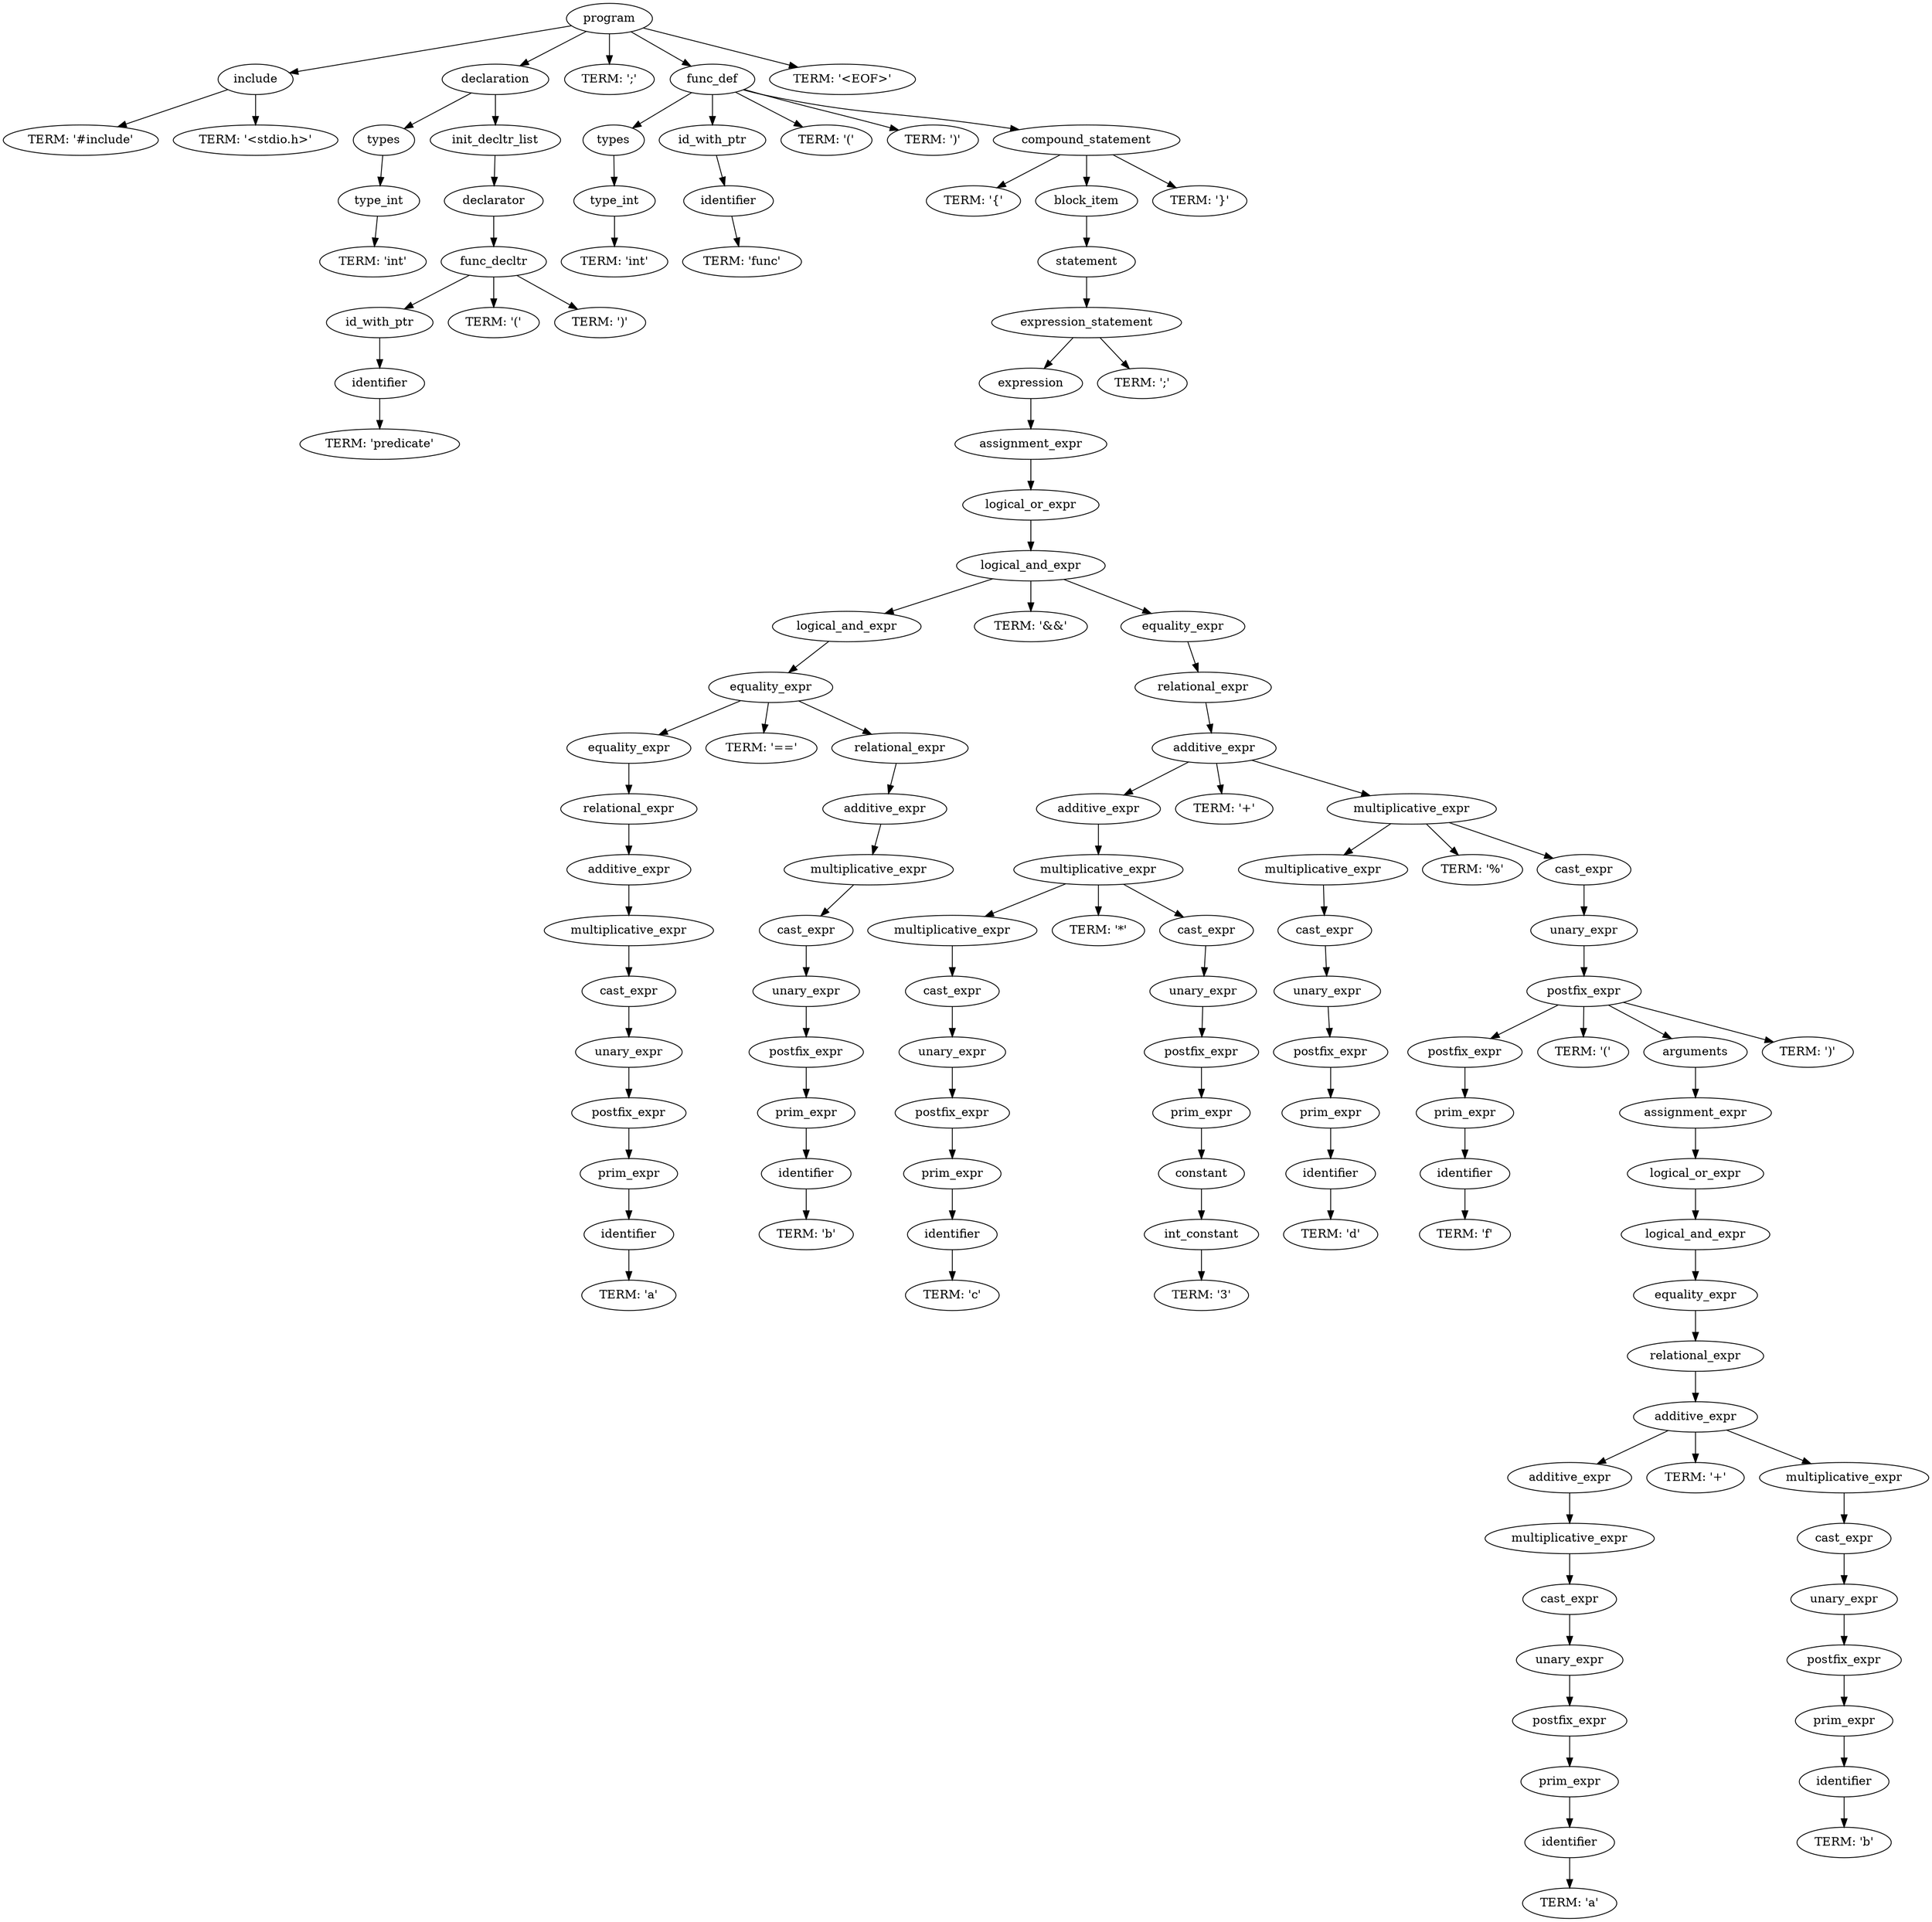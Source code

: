 digraph G {
	0 [label="program"];
	0 -> 1;
	1 [label="include"];
	1 -> 2;
	2 [label="TERM: '#include'"];
	1 -> 3;
	3 [label="TERM: '<stdio.h>'"];
	0 -> 4;
	4 [label="declaration"];
	4 -> 5;
	5 [label="types"];
	5 -> 6;
	6 [label="type_int"];
	6 -> 7;
	7 [label="TERM: 'int'"];
	4 -> 8;
	8 [label="init_decltr_list"];
	8 -> 9;
	9 [label="declarator"];
	9 -> 10;
	10 [label="func_decltr"];
	10 -> 11;
	11 [label="id_with_ptr"];
	11 -> 12;
	12 [label="identifier"];
	12 -> 13;
	13 [label="TERM: 'predicate'"];
	10 -> 14;
	14 [label="TERM: '('"];
	10 -> 15;
	15 [label="TERM: ')'"];
	0 -> 16;
	16 [label="TERM: ';'"];
	0 -> 17;
	17 [label="func_def"];
	17 -> 18;
	18 [label="types"];
	18 -> 19;
	19 [label="type_int"];
	19 -> 20;
	20 [label="TERM: 'int'"];
	17 -> 21;
	21 [label="id_with_ptr"];
	21 -> 22;
	22 [label="identifier"];
	22 -> 23;
	23 [label="TERM: 'func'"];
	17 -> 24;
	24 [label="TERM: '('"];
	17 -> 25;
	25 [label="TERM: ')'"];
	17 -> 26;
	26 [label="compound_statement"];
	26 -> 27;
	27 [label="TERM: '{'"];
	26 -> 28;
	28 [label="block_item"];
	28 -> 29;
	29 [label="statement"];
	29 -> 30;
	30 [label="expression_statement"];
	30 -> 31;
	31 [label="expression"];
	31 -> 32;
	32 [label="assignment_expr"];
	32 -> 33;
	33 [label="logical_or_expr"];
	33 -> 34;
	34 [label="logical_and_expr"];
	34 -> 35;
	35 [label="logical_and_expr"];
	35 -> 36;
	36 [label="equality_expr"];
	36 -> 37;
	37 [label="equality_expr"];
	37 -> 38;
	38 [label="relational_expr"];
	38 -> 39;
	39 [label="additive_expr"];
	39 -> 40;
	40 [label="multiplicative_expr"];
	40 -> 41;
	41 [label="cast_expr"];
	41 -> 42;
	42 [label="unary_expr"];
	42 -> 43;
	43 [label="postfix_expr"];
	43 -> 44;
	44 [label="prim_expr"];
	44 -> 45;
	45 [label="identifier"];
	45 -> 46;
	46 [label="TERM: 'a'"];
	36 -> 47;
	47 [label="TERM: '=='"];
	36 -> 48;
	48 [label="relational_expr"];
	48 -> 49;
	49 [label="additive_expr"];
	49 -> 50;
	50 [label="multiplicative_expr"];
	50 -> 51;
	51 [label="cast_expr"];
	51 -> 52;
	52 [label="unary_expr"];
	52 -> 53;
	53 [label="postfix_expr"];
	53 -> 54;
	54 [label="prim_expr"];
	54 -> 55;
	55 [label="identifier"];
	55 -> 56;
	56 [label="TERM: 'b'"];
	34 -> 57;
	57 [label="TERM: '&&'"];
	34 -> 58;
	58 [label="equality_expr"];
	58 -> 59;
	59 [label="relational_expr"];
	59 -> 60;
	60 [label="additive_expr"];
	60 -> 61;
	61 [label="additive_expr"];
	61 -> 62;
	62 [label="multiplicative_expr"];
	62 -> 63;
	63 [label="multiplicative_expr"];
	63 -> 64;
	64 [label="cast_expr"];
	64 -> 65;
	65 [label="unary_expr"];
	65 -> 66;
	66 [label="postfix_expr"];
	66 -> 67;
	67 [label="prim_expr"];
	67 -> 68;
	68 [label="identifier"];
	68 -> 69;
	69 [label="TERM: 'c'"];
	62 -> 70;
	70 [label="TERM: '*'"];
	62 -> 71;
	71 [label="cast_expr"];
	71 -> 72;
	72 [label="unary_expr"];
	72 -> 73;
	73 [label="postfix_expr"];
	73 -> 74;
	74 [label="prim_expr"];
	74 -> 75;
	75 [label="constant"];
	75 -> 76;
	76 [label="int_constant"];
	76 -> 77;
	77 [label="TERM: '3'"];
	60 -> 78;
	78 [label="TERM: '+'"];
	60 -> 79;
	79 [label="multiplicative_expr"];
	79 -> 80;
	80 [label="multiplicative_expr"];
	80 -> 81;
	81 [label="cast_expr"];
	81 -> 82;
	82 [label="unary_expr"];
	82 -> 83;
	83 [label="postfix_expr"];
	83 -> 84;
	84 [label="prim_expr"];
	84 -> 85;
	85 [label="identifier"];
	85 -> 86;
	86 [label="TERM: 'd'"];
	79 -> 87;
	87 [label="TERM: '%'"];
	79 -> 88;
	88 [label="cast_expr"];
	88 -> 89;
	89 [label="unary_expr"];
	89 -> 90;
	90 [label="postfix_expr"];
	90 -> 91;
	91 [label="postfix_expr"];
	91 -> 92;
	92 [label="prim_expr"];
	92 -> 93;
	93 [label="identifier"];
	93 -> 94;
	94 [label="TERM: 'f'"];
	90 -> 95;
	95 [label="TERM: '('"];
	90 -> 96;
	96 [label="arguments"];
	96 -> 97;
	97 [label="assignment_expr"];
	97 -> 98;
	98 [label="logical_or_expr"];
	98 -> 99;
	99 [label="logical_and_expr"];
	99 -> 100;
	100 [label="equality_expr"];
	100 -> 101;
	101 [label="relational_expr"];
	101 -> 102;
	102 [label="additive_expr"];
	102 -> 103;
	103 [label="additive_expr"];
	103 -> 104;
	104 [label="multiplicative_expr"];
	104 -> 105;
	105 [label="cast_expr"];
	105 -> 106;
	106 [label="unary_expr"];
	106 -> 107;
	107 [label="postfix_expr"];
	107 -> 108;
	108 [label="prim_expr"];
	108 -> 109;
	109 [label="identifier"];
	109 -> 110;
	110 [label="TERM: 'a'"];
	102 -> 111;
	111 [label="TERM: '+'"];
	102 -> 112;
	112 [label="multiplicative_expr"];
	112 -> 113;
	113 [label="cast_expr"];
	113 -> 114;
	114 [label="unary_expr"];
	114 -> 115;
	115 [label="postfix_expr"];
	115 -> 116;
	116 [label="prim_expr"];
	116 -> 117;
	117 [label="identifier"];
	117 -> 118;
	118 [label="TERM: 'b'"];
	90 -> 119;
	119 [label="TERM: ')'"];
	30 -> 120;
	120 [label="TERM: ';'"];
	26 -> 121;
	121 [label="TERM: '}'"];
	0 -> 122;
	122 [label="TERM: '<EOF>'"];
}
